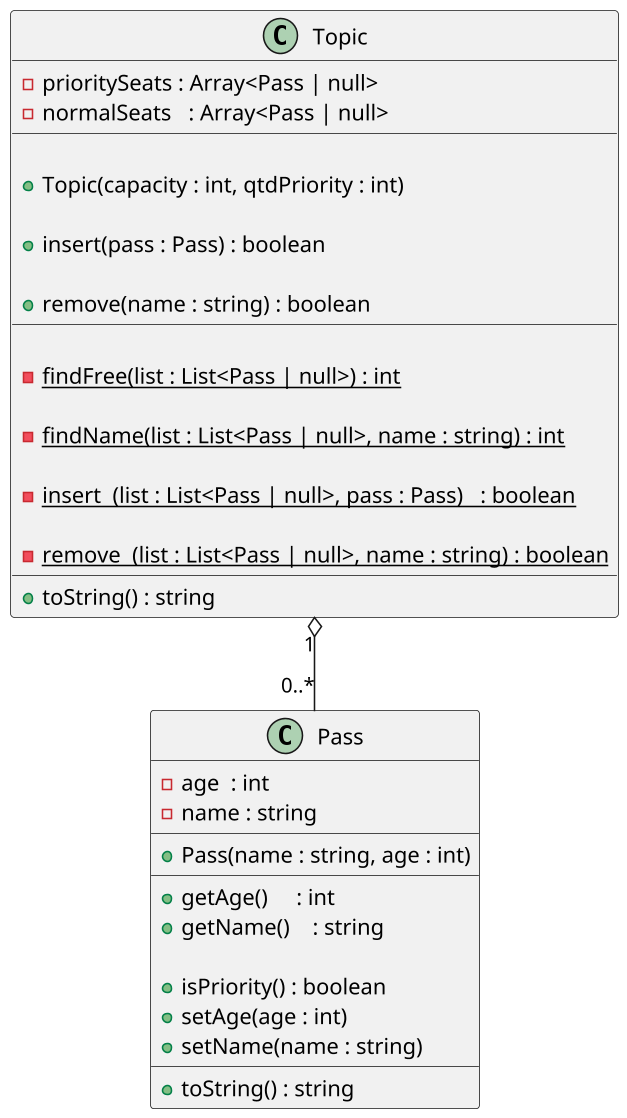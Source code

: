 
@startuml

skinparam defaultFontName "Source Code Pro"
skinparam dpi 150


class Pass {
  - age  : int
  - name : string
  __
  + Pass(name : string, age : int)
  __
  + getAge()     : int
  + getName()    : string
  
  ' return true se o passageiro tem mais de 64 anos
  + isPriority() : boolean
  + setAge(age : int)
  + setName(name : string)
  __
  + toString() : string
}

class Topic {
  - prioritySeats : Array<Pass | null>
  - normalSeats   : Array<Pass | null>
  __
  
  ' inicia prioritySeats com qtdPriority nulls
  ' inicia normalSeats com (capacity - qtdPriority) nulls
  + Topic(capacity : int, qtdPriority : int)
  
  ' verifica se já está na topic
  ' utilize o método estático para realizar as inserções
  ' se for prioridade 
  '     tenta primeiro na prioridade, depois na normal
  ' se não for prioridade
  '     tenta primeiro na normal, depois na prioridade
  ' se nao conseguir
  '     avisa que esta lotado
  + insert(pass : Pass) : boolean
  
  ' chama o método remover privado estático para 
  ' tentar remover de ambas as listas
  + remove(name : string) : boolean
  __
  
  ' procura pela primeira posição vazia ou -1
  - findFree(list : List<Pass | null>) : int {static}
  
  ' procura por nome nos elementos não nulos e retorna o indice ou -1 
  - findName(list : List<Pass | null>, name : string) : int {static}
  
  ' usa o método findFree para encontrar a posição vazia e inserir o passageiro
  - insert  (list : List<Pass | null>, pass : Pass)   : boolean {static}
  
  ' usa o método findName para encontrar o passageiro e remover
  - remove  (list : List<Pass | null>, name : string) : boolean {static}
  __
  + toString() : string
}

Topic "1" o-- "0..*" Pass
@enduml